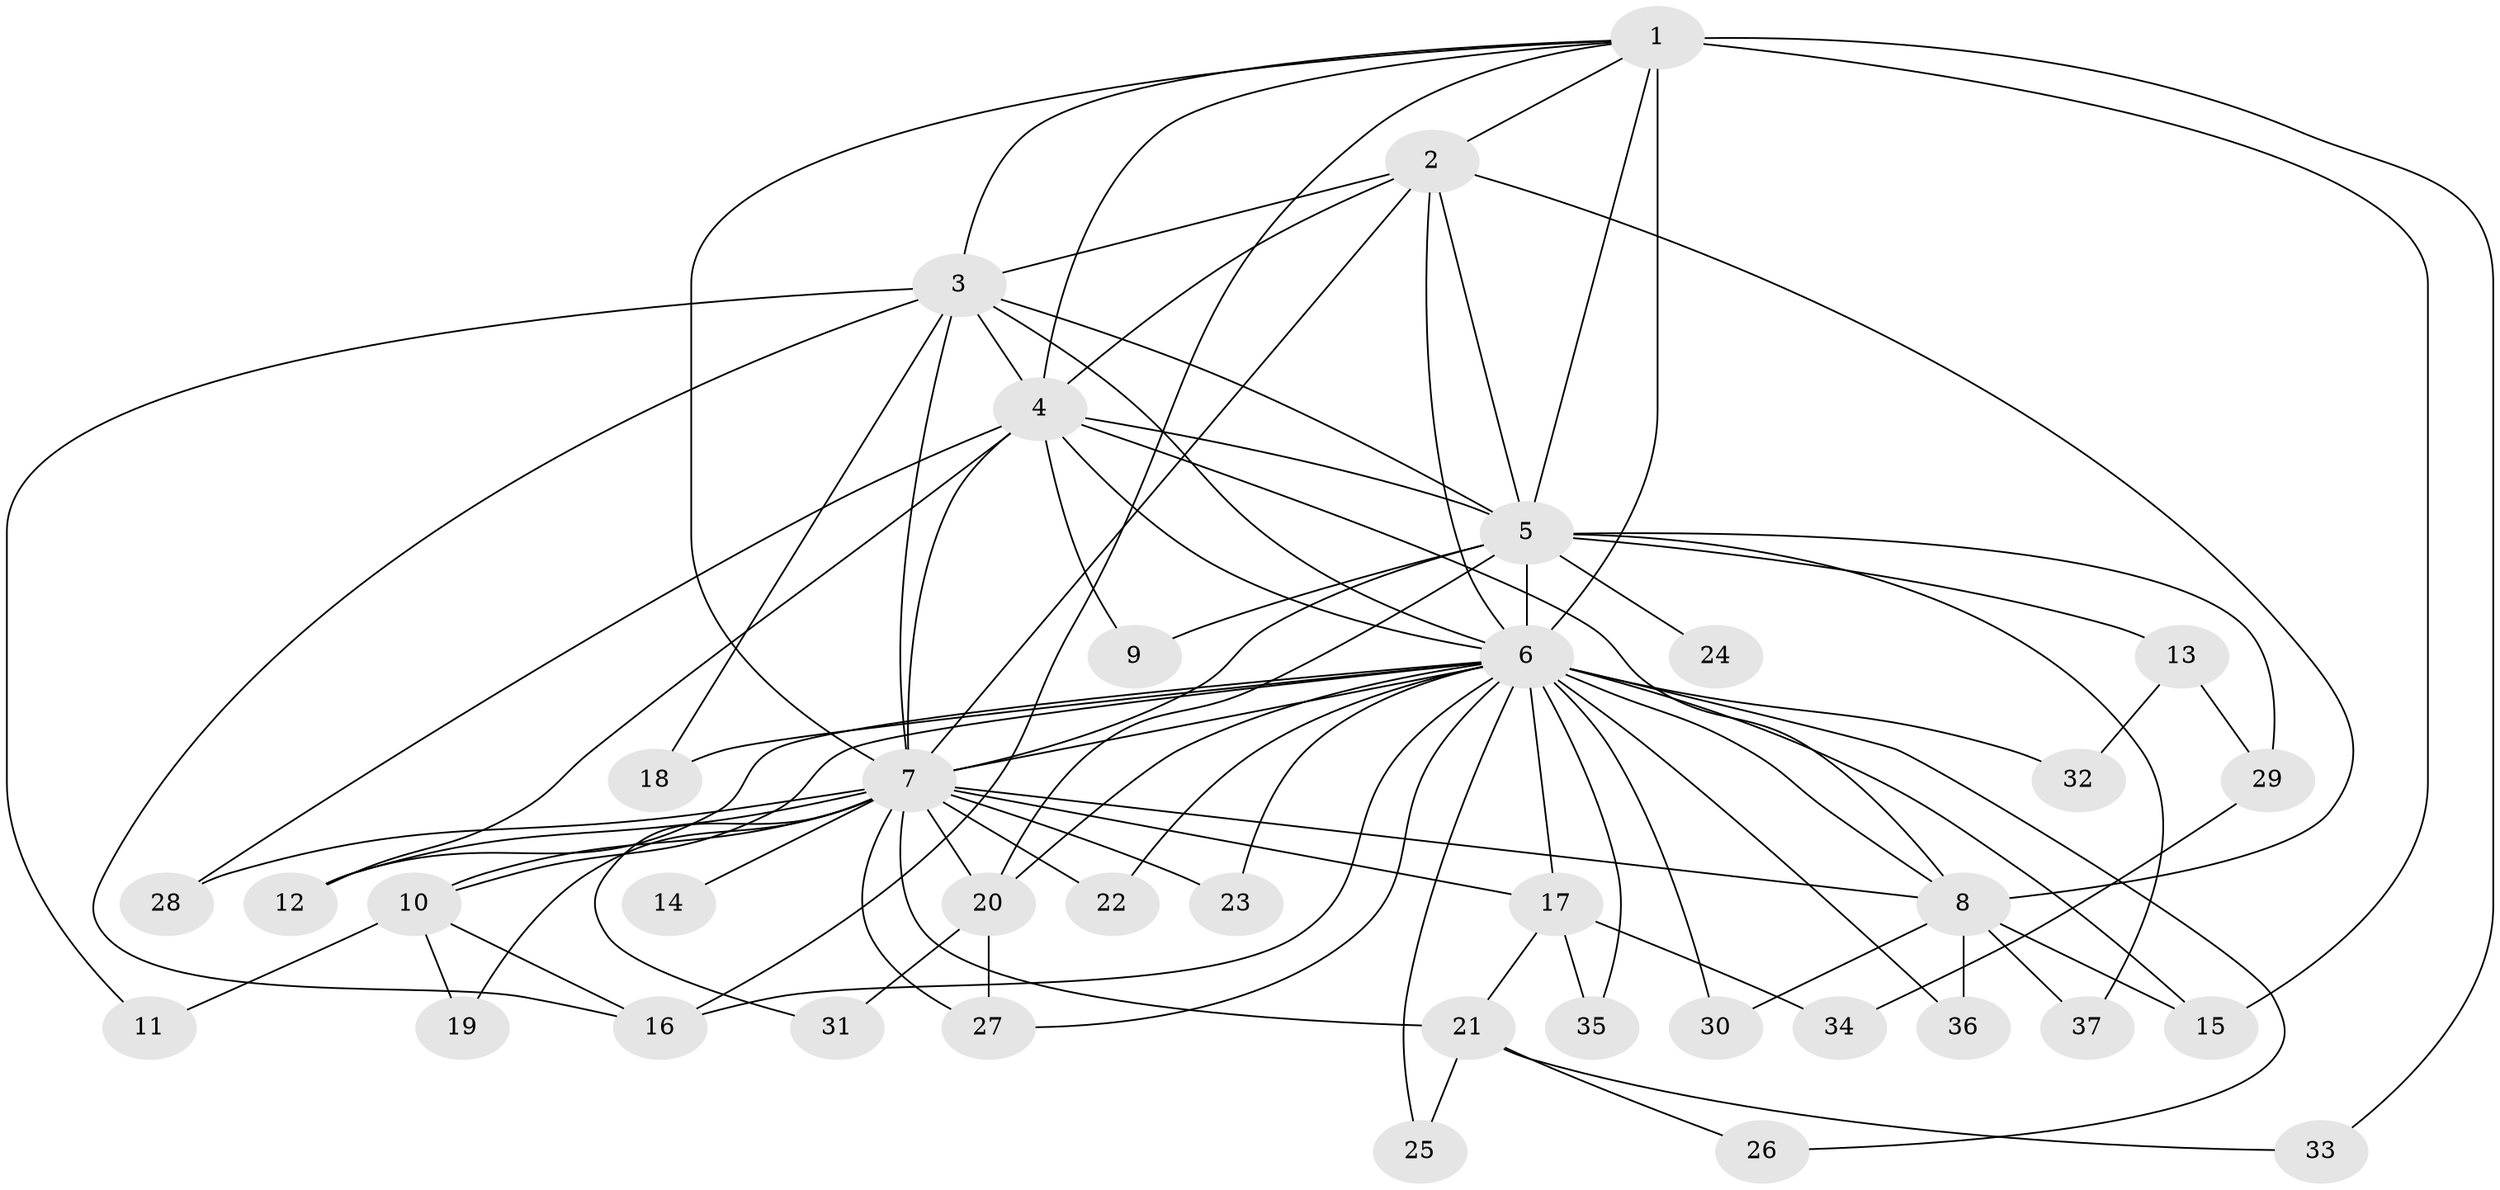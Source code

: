 // original degree distribution, {24: 0.013513513513513514, 17: 0.013513513513513514, 13: 0.013513513513513514, 15: 0.013513513513513514, 14: 0.02702702702702703, 21: 0.02702702702702703, 25: 0.013513513513513514, 19: 0.013513513513513514, 3: 0.16216216216216217, 4: 0.06756756756756757, 2: 0.581081081081081, 5: 0.04054054054054054, 6: 0.013513513513513514}
// Generated by graph-tools (version 1.1) at 2025/34/03/09/25 02:34:57]
// undirected, 37 vertices, 86 edges
graph export_dot {
graph [start="1"]
  node [color=gray90,style=filled];
  1;
  2;
  3;
  4;
  5;
  6;
  7;
  8;
  9;
  10;
  11;
  12;
  13;
  14;
  15;
  16;
  17;
  18;
  19;
  20;
  21;
  22;
  23;
  24;
  25;
  26;
  27;
  28;
  29;
  30;
  31;
  32;
  33;
  34;
  35;
  36;
  37;
  1 -- 2 [weight=2.0];
  1 -- 3 [weight=2.0];
  1 -- 4 [weight=4.0];
  1 -- 5 [weight=2.0];
  1 -- 6 [weight=17.0];
  1 -- 7 [weight=4.0];
  1 -- 15 [weight=1.0];
  1 -- 16 [weight=1.0];
  1 -- 33 [weight=1.0];
  2 -- 3 [weight=1.0];
  2 -- 4 [weight=3.0];
  2 -- 5 [weight=1.0];
  2 -- 6 [weight=2.0];
  2 -- 7 [weight=2.0];
  2 -- 8 [weight=6.0];
  3 -- 4 [weight=3.0];
  3 -- 5 [weight=1.0];
  3 -- 6 [weight=1.0];
  3 -- 7 [weight=2.0];
  3 -- 11 [weight=1.0];
  3 -- 16 [weight=1.0];
  3 -- 18 [weight=1.0];
  4 -- 5 [weight=2.0];
  4 -- 6 [weight=2.0];
  4 -- 7 [weight=4.0];
  4 -- 8 [weight=1.0];
  4 -- 9 [weight=3.0];
  4 -- 12 [weight=2.0];
  4 -- 28 [weight=1.0];
  5 -- 6 [weight=4.0];
  5 -- 7 [weight=4.0];
  5 -- 9 [weight=1.0];
  5 -- 13 [weight=1.0];
  5 -- 20 [weight=1.0];
  5 -- 24 [weight=1.0];
  5 -- 29 [weight=1.0];
  5 -- 37 [weight=1.0];
  6 -- 7 [weight=7.0];
  6 -- 8 [weight=1.0];
  6 -- 10 [weight=1.0];
  6 -- 12 [weight=1.0];
  6 -- 15 [weight=1.0];
  6 -- 16 [weight=1.0];
  6 -- 17 [weight=1.0];
  6 -- 18 [weight=1.0];
  6 -- 20 [weight=1.0];
  6 -- 22 [weight=1.0];
  6 -- 23 [weight=1.0];
  6 -- 25 [weight=1.0];
  6 -- 26 [weight=1.0];
  6 -- 27 [weight=1.0];
  6 -- 30 [weight=1.0];
  6 -- 32 [weight=1.0];
  6 -- 35 [weight=1.0];
  6 -- 36 [weight=1.0];
  7 -- 8 [weight=2.0];
  7 -- 10 [weight=2.0];
  7 -- 12 [weight=1.0];
  7 -- 14 [weight=1.0];
  7 -- 17 [weight=1.0];
  7 -- 19 [weight=1.0];
  7 -- 20 [weight=1.0];
  7 -- 21 [weight=1.0];
  7 -- 22 [weight=1.0];
  7 -- 23 [weight=1.0];
  7 -- 27 [weight=1.0];
  7 -- 28 [weight=2.0];
  7 -- 31 [weight=1.0];
  8 -- 15 [weight=1.0];
  8 -- 30 [weight=1.0];
  8 -- 36 [weight=1.0];
  8 -- 37 [weight=1.0];
  10 -- 11 [weight=1.0];
  10 -- 16 [weight=1.0];
  10 -- 19 [weight=1.0];
  13 -- 29 [weight=1.0];
  13 -- 32 [weight=1.0];
  17 -- 21 [weight=1.0];
  17 -- 34 [weight=1.0];
  17 -- 35 [weight=1.0];
  20 -- 27 [weight=1.0];
  20 -- 31 [weight=1.0];
  21 -- 25 [weight=1.0];
  21 -- 26 [weight=1.0];
  21 -- 33 [weight=1.0];
  29 -- 34 [weight=1.0];
}
